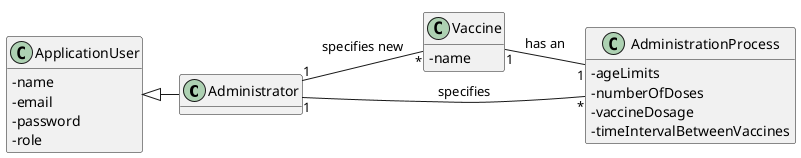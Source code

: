 @startuml
!pragma layout smetana

hide methods
left to right direction
skinparam classAttributeIconSize 0


class Administrator {

}

class Vaccine{
    -name
}

class AdministrationProcess {
    -ageLimits
    -numberOfDoses
    -vaccineDosage
    -timeIntervalBetweenVaccines

}

class ApplicationUser {
    -name
    -email
    -password
    -role
}

Administrator "1" -- "*" Vaccine: specifies new >
Administrator "1" -- "*" AdministrationProcess: specifies  >
Vaccine "1" -- "1" AdministrationProcess: has an >
ApplicationUser  <|-- Administrator



@enduml